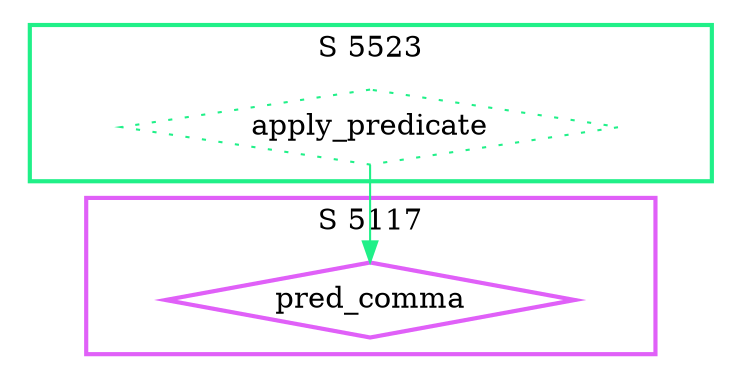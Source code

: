 digraph G {
  ratio=0.500000;
  "UV pred_comma (5117)" [shape=diamond, label="pred_comma", color="#E060F8",
                          style=bold];
  "UV apply_predicate (5523)" [shape=diamond, label="apply_predicate",
                               color="#20F088", style=dotted];
  
  subgraph cluster_5117 { label="S 5117";
    color="#E060F8";
    style=bold;
    "UV pred_comma (5117)"; };
  subgraph cluster_5523 { label="S 5523";
    color="#20F088";
    style=bold;
    "UV apply_predicate (5523)"; };
  
  "UV apply_predicate (5523)" -> "UV pred_comma (5117)" [color="#20F088"];
  
  }